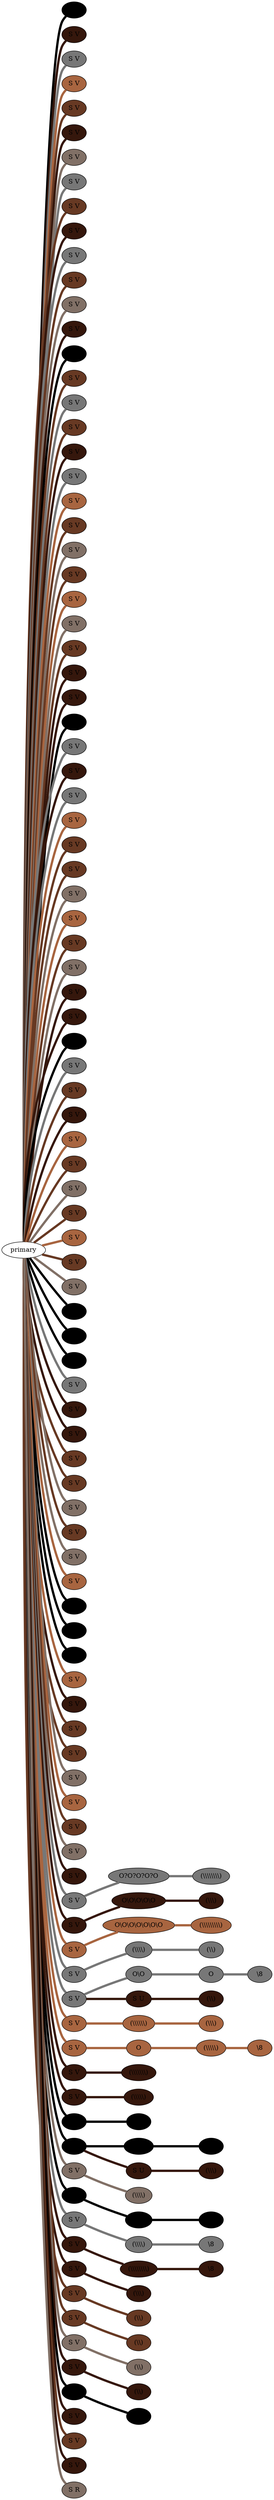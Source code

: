 graph {
 graph [rankdir=LR]
"1" [qtype="pendant_node", pendant_colors="#000000,#777777", pendant_ply="S", pendant_attach="V", pendant_length="53", label="S V", style=filled, fillcolor="#000000"]
"primary" -- "1" [qtype="pendant_link",penwidth=5,color="#000000"]
"2" [qtype="pendant_node", pendant_colors="#35170C,#777777", pendant_ply="S", pendant_attach="V", pendant_length="57", label="S V", style=filled, fillcolor="#35170C"]
"primary" -- "2" [qtype="pendant_link",penwidth=5,color="#35170C"]
"3" [qtype="pendant_node", pendant_colors="#777777", pendant_ply="S", pendant_attach="V", pendant_length="43", label="S V", style=filled, fillcolor="#777777"]
"primary" -- "3" [qtype="pendant_link",penwidth=5,color="#777777"]
"4" [qtype="pendant_node", pendant_colors="#A86540", pendant_ply="S", pendant_attach="V", pendant_length="48", label="S V", style=filled, fillcolor="#A86540"]
"primary" -- "4" [qtype="pendant_link",penwidth=5,color="#A86540"]
"5" [qtype="pendant_node", pendant_colors="#673923,#777777", pendant_ply="S", pendant_attach="V", pendant_length="47", label="S V", style=filled, fillcolor="#673923"]
"primary" -- "5" [qtype="pendant_link",penwidth=5,color="#673923"]
"6" [qtype="pendant_node", pendant_colors="#35170C", pendant_ply="S", pendant_attach="V", pendant_length="50", label="S V", style=filled, fillcolor="#35170C"]
"primary" -- "6" [qtype="pendant_link",penwidth=5,color="#35170C"]
"7" [qtype="pendant_node", pendant_colors="#817066,#777777", pendant_ply="S", pendant_attach="V", pendant_length="44", label="S V", style=filled, fillcolor="#817066"]
"primary" -- "7" [qtype="pendant_link",penwidth=5,color="#817066"]
"8" [qtype="pendant_node", pendant_colors="#777777", pendant_ply="S", pendant_attach="V", pendant_length="54", label="S V", style=filled, fillcolor="#777777"]
"primary" -- "8" [qtype="pendant_link",penwidth=5,color="#777777"]
"9" [qtype="pendant_node", pendant_colors="#673923", pendant_ply="S", pendant_attach="V", pendant_length="54", label="S V", style=filled, fillcolor="#673923"]
"primary" -- "9" [qtype="pendant_link",penwidth=5,color="#673923"]
"10" [qtype="pendant_node", pendant_colors="#35170C,#777777", pendant_ply="S", pendant_attach="V", pendant_length="55", label="S V", style=filled, fillcolor="#35170C"]
"primary" -- "10" [qtype="pendant_link",penwidth=5,color="#35170C"]
"11" [qtype="pendant_node", pendant_colors="#777777", pendant_ply="S", pendant_attach="V", pendant_length="49", label="S V", style=filled, fillcolor="#777777"]
"primary" -- "11" [qtype="pendant_link",penwidth=5,color="#777777"]
"12" [qtype="pendant_node", pendant_colors="#673923", pendant_ply="S", pendant_attach="V", pendant_length="48", label="S V", style=filled, fillcolor="#673923"]
"primary" -- "12" [qtype="pendant_link",penwidth=5,color="#673923"]
"13" [qtype="pendant_node", pendant_colors="#817066", pendant_ply="S", pendant_attach="V", pendant_length="46", label="S V", style=filled, fillcolor="#817066"]
"primary" -- "13" [qtype="pendant_link",penwidth=5,color="#817066"]
"14" [qtype="pendant_node", pendant_colors="#35170C", pendant_ply="S", pendant_attach="V", pendant_length="45", label="S V", style=filled, fillcolor="#35170C"]
"primary" -- "14" [qtype="pendant_link",penwidth=5,color="#35170C"]
"15" [qtype="pendant_node", pendant_colors="#000000,#777777", pendant_ply="S", pendant_attach="V", pendant_length="45", label="S V", style=filled, fillcolor="#000000"]
"primary" -- "15" [qtype="pendant_link",penwidth=5,color="#000000"]
"16" [qtype="pendant_node", pendant_colors="#673923,#777777", pendant_ply="S", pendant_attach="V", pendant_length="58", label="S V", style=filled, fillcolor="#673923"]
"primary" -- "16" [qtype="pendant_link",penwidth=5,color="#673923"]
"17" [qtype="pendant_node", pendant_colors="#777777", pendant_ply="S", pendant_attach="V", pendant_length="57", label="S V", style=filled, fillcolor="#777777"]
"primary" -- "17" [qtype="pendant_link",penwidth=5,color="#777777"]
"18" [qtype="pendant_node", pendant_colors="#673923,#A86540", pendant_ply="S", pendant_attach="V", pendant_length="47", label="S V", style=filled, fillcolor="#673923"]
"primary" -- "18" [qtype="pendant_link",penwidth=5,color="#673923"]
"19" [qtype="pendant_node", pendant_colors="#35170C", pendant_ply="S", pendant_attach="V", pendant_length="45", label="S V", style=filled, fillcolor="#35170C"]
"primary" -- "19" [qtype="pendant_link",penwidth=5,color="#35170C"]
"20" [qtype="pendant_node", pendant_colors="#777777", pendant_ply="S", pendant_attach="V", pendant_length="58", label="S V", style=filled, fillcolor="#777777"]
"primary" -- "20" [qtype="pendant_link",penwidth=5,color="#777777"]
"21" [qtype="pendant_node", pendant_colors="#A86540", pendant_ply="S", pendant_attach="V", pendant_length="47", label="S V", style=filled, fillcolor="#A86540"]
"primary" -- "21" [qtype="pendant_link",penwidth=5,color="#A86540"]
"22" [qtype="pendant_node", pendant_colors="#673923", pendant_ply="S", pendant_attach="V", pendant_length="56", label="S V", style=filled, fillcolor="#673923"]
"primary" -- "22" [qtype="pendant_link",penwidth=5,color="#673923"]
"23" [qtype="pendant_node", pendant_colors="#817066", pendant_ply="S", pendant_attach="V", pendant_length="38", label="S V", style=filled, fillcolor="#817066"]
"primary" -- "23" [qtype="pendant_link",penwidth=5,color="#817066"]
"24" [qtype="pendant_node", pendant_colors="#673923,#777777", pendant_ply="S", pendant_attach="V", pendant_length="47", label="S V", style=filled, fillcolor="#673923"]
"primary" -- "24" [qtype="pendant_link",penwidth=5,color="#673923"]
"25" [qtype="pendant_node", pendant_colors="#A86540", pendant_ply="S", pendant_attach="V", pendant_length="47", label="S V", style=filled, fillcolor="#A86540"]
"primary" -- "25" [qtype="pendant_link",penwidth=5,color="#A86540"]
"26" [qtype="pendant_node", pendant_colors="#817066", pendant_ply="S", pendant_attach="V", pendant_length="43", label="S V", style=filled, fillcolor="#817066"]
"primary" -- "26" [qtype="pendant_link",penwidth=5,color="#817066"]
"27" [qtype="pendant_node", pendant_colors="#673923", pendant_ply="S", pendant_attach="V", pendant_length="55", label="S V", style=filled, fillcolor="#673923"]
"primary" -- "27" [qtype="pendant_link",penwidth=5,color="#673923"]
"28" [qtype="pendant_node", pendant_colors="#35170C", pendant_ply="S", pendant_attach="V", pendant_length="42", label="S V", style=filled, fillcolor="#35170C"]
"primary" -- "28" [qtype="pendant_link",penwidth=5,color="#35170C"]
"29" [qtype="pendant_node", pendant_colors="#35170C,#777777", pendant_ply="S", pendant_attach="V", pendant_length="60", label="S V", style=filled, fillcolor="#35170C"]
"primary" -- "29" [qtype="pendant_link",penwidth=5,color="#35170C"]
"30" [qtype="pendant_node", pendant_colors="#000000,#777777", pendant_ply="S", pendant_attach="V", pendant_length="64", label="S V", style=filled, fillcolor="#000000"]
"primary" -- "30" [qtype="pendant_link",penwidth=5,color="#000000"]
"31" [qtype="pendant_node", pendant_colors="#777777", pendant_ply="S", pendant_attach="V", pendant_length="57", label="S V", style=filled, fillcolor="#777777"]
"primary" -- "31" [qtype="pendant_link",penwidth=5,color="#777777"]
"32" [qtype="pendant_node", pendant_colors="#35170C", pendant_ply="S", pendant_attach="V", pendant_length="47", label="S V", style=filled, fillcolor="#35170C"]
"primary" -- "32" [qtype="pendant_link",penwidth=5,color="#35170C"]
"33" [qtype="pendant_node", pendant_colors="#777777", pendant_ply="S", pendant_attach="V", pendant_length="56", label="S V", style=filled, fillcolor="#777777"]
"primary" -- "33" [qtype="pendant_link",penwidth=5,color="#777777"]
"34" [qtype="pendant_node", pendant_colors="#A86540", pendant_ply="S", pendant_attach="V", pendant_length="47", label="S V", style=filled, fillcolor="#A86540"]
"primary" -- "34" [qtype="pendant_link",penwidth=5,color="#A86540"]
"35" [qtype="pendant_node", pendant_colors="#673923,#A86540", pendant_ply="S", pendant_attach="V", pendant_length="47", label="S V", style=filled, fillcolor="#673923"]
"primary" -- "35" [qtype="pendant_link",penwidth=5,color="#673923"]
"36" [qtype="pendant_node", pendant_colors="#673923", pendant_ply="S", pendant_attach="V", pendant_length="59", label="S V", style=filled, fillcolor="#673923"]
"primary" -- "36" [qtype="pendant_link",penwidth=5,color="#673923"]
"37" [qtype="pendant_node", pendant_colors="#817066", pendant_ply="S", pendant_attach="V", pendant_length="44", label="S V", style=filled, fillcolor="#817066"]
"primary" -- "37" [qtype="pendant_link",penwidth=5,color="#817066"]
"38" [qtype="pendant_node", pendant_colors="#A86540", pendant_ply="S", pendant_attach="V", pendant_length="48", label="S V", style=filled, fillcolor="#A86540"]
"primary" -- "38" [qtype="pendant_link",penwidth=5,color="#A86540"]
"39" [qtype="pendant_node", pendant_colors="#673923", pendant_ply="S", pendant_attach="V", pendant_length="53", label="S V", style=filled, fillcolor="#673923"]
"primary" -- "39" [qtype="pendant_link",penwidth=5,color="#673923"]
"40" [qtype="pendant_node", pendant_colors="#817066", pendant_ply="S", pendant_attach="V", pendant_length="44", label="S V", style=filled, fillcolor="#817066"]
"primary" -- "40" [qtype="pendant_link",penwidth=5,color="#817066"]
"41" [qtype="pendant_node", pendant_colors="#35170C", pendant_ply="S", pendant_attach="V", pendant_length="70", label="S V", style=filled, fillcolor="#35170C"]
"primary" -- "41" [qtype="pendant_link",penwidth=5,color="#35170C"]
"42" [qtype="pendant_node", pendant_colors="#35170C,#777777", pendant_ply="S", pendant_attach="V", pendant_length="60", label="S V", style=filled, fillcolor="#35170C"]
"primary" -- "42" [qtype="pendant_link",penwidth=5,color="#35170C"]
"43" [qtype="pendant_node", pendant_colors="#000000,#777777", pendant_ply="S", pendant_attach="V", pendant_length="60", label="S V", style=filled, fillcolor="#000000"]
"primary" -- "43" [qtype="pendant_link",penwidth=5,color="#000000"]
"44" [qtype="pendant_node", pendant_colors="#777777", pendant_ply="S", pendant_attach="V", pendant_length="58", label="S V", style=filled, fillcolor="#777777"]
"primary" -- "44" [qtype="pendant_link",penwidth=5,color="#777777"]
"45" [qtype="pendant_node", pendant_colors="#673923,#A86540", pendant_ply="S", pendant_attach="V", pendant_length="48", label="S V", style=filled, fillcolor="#673923"]
"primary" -- "45" [qtype="pendant_link",penwidth=5,color="#673923"]
"46" [qtype="pendant_node", pendant_colors="#35170C", pendant_ply="S", pendant_attach="V", pendant_length="46", label="S V", style=filled, fillcolor="#35170C"]
"primary" -- "46" [qtype="pendant_link",penwidth=5,color="#35170C"]
"47" [qtype="pendant_node", pendant_colors="#A86540", pendant_ply="S", pendant_attach="V", pendant_length="48", label="S V", style=filled, fillcolor="#A86540"]
"primary" -- "47" [qtype="pendant_link",penwidth=5,color="#A86540"]
"48" [qtype="pendant_node", pendant_colors="#673923", pendant_ply="S", pendant_attach="V", pendant_length="55", label="S V", style=filled, fillcolor="#673923"]
"primary" -- "48" [qtype="pendant_link",penwidth=5,color="#673923"]
"49" [qtype="pendant_node", pendant_colors="#817066", pendant_ply="S", pendant_attach="V", pendant_length="45", label="S V", style=filled, fillcolor="#817066"]
"primary" -- "49" [qtype="pendant_link",penwidth=5,color="#817066"]
"50" [qtype="pendant_node", pendant_colors="#673923,#A86540", pendant_ply="S", pendant_attach="V", pendant_length="50", label="S V", style=filled, fillcolor="#673923"]
"primary" -- "50" [qtype="pendant_link",penwidth=5,color="#673923"]
"51" [qtype="pendant_node", pendant_colors="#A86540", pendant_ply="S", pendant_attach="V", pendant_length="50", label="S V", style=filled, fillcolor="#A86540"]
"primary" -- "51" [qtype="pendant_link",penwidth=5,color="#A86540"]
"52" [qtype="pendant_node", pendant_colors="#673923", pendant_ply="S", pendant_attach="V", pendant_length="52", label="S V", style=filled, fillcolor="#673923"]
"primary" -- "52" [qtype="pendant_link",penwidth=5,color="#673923"]
"53" [qtype="pendant_node", pendant_colors="#817066", pendant_ply="S", pendant_attach="V", pendant_length="47", label="S V", style=filled, fillcolor="#817066"]
"primary" -- "53" [qtype="pendant_link",penwidth=5,color="#817066"]
"54" [qtype="pendant_node", pendant_colors="#000000", pendant_ply="S", pendant_attach="V", pendant_length="48", label="S V", style=filled, fillcolor="#000000"]
"primary" -- "54" [qtype="pendant_link",penwidth=5,color="#000000"]
"55" [qtype="pendant_node", pendant_colors="#000000,#777777", pendant_ply="S", pendant_attach="V", pendant_length="61", label="S V", style=filled, fillcolor="#000000"]
"primary" -- "55" [qtype="pendant_link",penwidth=5,color="#000000"]
"56" [qtype="pendant_node", pendant_colors="#000000,#777777", pendant_ply="S", pendant_attach="V", pendant_length="60", label="S V", style=filled, fillcolor="#000000"]
"primary" -- "56" [qtype="pendant_link",penwidth=5,color="#000000"]
"57" [qtype="pendant_node", pendant_colors="#777777", pendant_ply="S", pendant_attach="V", pendant_length="57", label="S V", style=filled, fillcolor="#777777"]
"primary" -- "57" [qtype="pendant_link",penwidth=5,color="#777777"]
"58" [qtype="pendant_node", pendant_colors="#35170C,#A86540", pendant_ply="S", pendant_attach="V", pendant_length="50", label="S V", style=filled, fillcolor="#35170C"]
"primary" -- "58" [qtype="pendant_link",penwidth=5,color="#35170C"]
"59" [qtype="pendant_node", pendant_colors="#35170C", pendant_ply="S", pendant_attach="V", pendant_length="50", label="S V", style=filled, fillcolor="#35170C"]
"primary" -- "59" [qtype="pendant_link",penwidth=5,color="#35170C"]
"60" [qtype="pendant_node", pendant_colors="#673923", pendant_ply="S", pendant_attach="V", pendant_length="55", label="S V", style=filled, fillcolor="#673923"]
"primary" -- "60" [qtype="pendant_link",penwidth=5,color="#673923"]
"61" [qtype="pendant_node", pendant_colors="#673923,#A86540", pendant_ply="S", pendant_attach="V", pendant_length="49", label="S V", style=filled, fillcolor="#673923"]
"primary" -- "61" [qtype="pendant_link",penwidth=5,color="#673923"]
"62" [qtype="pendant_node", pendant_colors="#817066", pendant_ply="S", pendant_attach="V", pendant_length="39", label="S V", style=filled, fillcolor="#817066"]
"primary" -- "62" [qtype="pendant_link",penwidth=5,color="#817066"]
"63" [qtype="pendant_node", pendant_colors="#673923", pendant_ply="S", pendant_attach="V", pendant_length="56", label="S V", style=filled, fillcolor="#673923"]
"primary" -- "63" [qtype="pendant_link",penwidth=5,color="#673923"]
"64" [qtype="pendant_node", pendant_colors="#817066", pendant_ply="S", pendant_attach="V", pendant_length="47", label="S V", style=filled, fillcolor="#817066"]
"primary" -- "64" [qtype="pendant_link",penwidth=5,color="#817066"]
"65" [qtype="pendant_node", pendant_colors="#A86540", pendant_ply="S", pendant_attach="V", pendant_length="48", label="S V", style=filled, fillcolor="#A86540"]
"primary" -- "65" [qtype="pendant_link",penwidth=5,color="#A86540"]
"66" [qtype="pendant_node", pendant_colors="#000000", pendant_ply="S", pendant_attach="V", pendant_length="50", label="S V", style=filled, fillcolor="#000000"]
"primary" -- "66" [qtype="pendant_link",penwidth=5,color="#000000"]
"67" [qtype="pendant_node", pendant_colors="#000000,#777777", pendant_ply="S", pendant_attach="V", pendant_length="61", label="S V", style=filled, fillcolor="#000000"]
"primary" -- "67" [qtype="pendant_link",penwidth=5,color="#000000"]
"68" [qtype="pendant_node", pendant_colors="#000000,#777777", pendant_ply="S", pendant_attach="V", pendant_length="56", label="S V", style=filled, fillcolor="#000000"]
"primary" -- "68" [qtype="pendant_link",penwidth=5,color="#000000"]
"69" [qtype="pendant_node", pendant_colors="#A86540,#35170C", pendant_ply="S", pendant_attach="V", pendant_length="49", label="S V", style=filled, fillcolor="#A86540"]
"primary" -- "69" [qtype="pendant_link",penwidth=5,color="#A86540"]
"70" [qtype="pendant_node", pendant_colors="#35170C", pendant_ply="S", pendant_attach="V", pendant_length="42", label="S V", style=filled, fillcolor="#35170C"]
"primary" -- "70" [qtype="pendant_link",penwidth=5,color="#35170C"]
"71" [qtype="pendant_node", pendant_colors="#673923,#A86540", pendant_ply="S", pendant_attach="V", pendant_length="47", label="S V", style=filled, fillcolor="#673923"]
"primary" -- "71" [qtype="pendant_link",penwidth=5,color="#673923"]
"72" [qtype="pendant_node", pendant_colors="#673923", pendant_ply="S", pendant_attach="V", pendant_length="54", label="S V", style=filled, fillcolor="#673923"]
"primary" -- "72" [qtype="pendant_link",penwidth=5,color="#673923"]
"73" [qtype="pendant_node", pendant_colors="#817066", pendant_ply="S", pendant_attach="V", pendant_length="45", label="S V", style=filled, fillcolor="#817066"]
"primary" -- "73" [qtype="pendant_link",penwidth=5,color="#817066"]
"74" [qtype="pendant_node", pendant_colors="#A86540", pendant_ply="S", pendant_attach="V", pendant_length="46", label="S V", style=filled, fillcolor="#A86540"]
"primary" -- "74" [qtype="pendant_link",penwidth=5,color="#A86540"]
"75" [qtype="pendant_node", pendant_colors="#673923", pendant_ply="S", pendant_attach="V", pendant_length="53", label="S V", style=filled, fillcolor="#673923"]
"primary" -- "75" [qtype="pendant_link",penwidth=5,color="#673923"]
"76" [qtype="pendant_node", pendant_colors="#817066", pendant_ply="S", pendant_attach="V", pendant_length="43", label="S V", style=filled, fillcolor="#817066"]
"primary" -- "76" [qtype="pendant_link",penwidth=5,color="#817066"]
"77" [qtype="pendant_node", pendant_colors="#35170C", pendant_ply="S", pendant_attach="V", pendant_length="43", label="S V", style=filled, fillcolor="#35170C"]
"primary" -- "77" [qtype="pendant_link",penwidth=5,color="#35170C"]
"78" [qtype="pendant_node", pendant_colors="#777777", pendant_ply="S", pendant_attach="V", pendant_length="21", label="S V", style=filled, fillcolor="#777777"]
"primary" -- "78" [qtype="pendant_link",penwidth=5,color="#777777"]
"78:0" [qtype="knot_node", knot_value="5", knot_type="S", knot_position="8.0", knot_spin="ZSZZZ", label="O?O?O?O?O", style=filled, fillcolor="#777777"]
"78" -- "78:0" [qtype="knot_link",penwidth=5,color="#777777"]
"78:1" [qtype="knot_node", knot_value="8", knot_type="L", knot_position="16.5", knot_spin="Z", label="(\\\\\\\\\\\\\\\\)", style=filled, fillcolor="#777777"]
"78:0" -- "78:1" [qtype="knot_link",penwidth=5,color="#777777"]
"79" [qtype="pendant_node", pendant_colors="#35170C,#A86540", pendant_ply="S", pendant_attach="V", pendant_length="40", label="S V", style=filled, fillcolor="#35170C"]
"primary" -- "79" [qtype="pendant_link",penwidth=5,color="#35170C"]
"79:0" [qtype="knot_node", knot_value="5", knot_type="S", knot_position="8.0", knot_spin="Z", label="O\\O\\O\\O\\O", style=filled, fillcolor="#35170C"]
"79" -- "79:0" [qtype="knot_link",penwidth=5,color="#35170C"]
"79:1" [qtype="knot_node", knot_value="3", knot_type="L", knot_position="15.5", knot_spin="Z", label="(\\\\\\)", style=filled, fillcolor="#35170C"]
"79:0" -- "79:1" [qtype="knot_link",penwidth=5,color="#35170C"]
"80" [qtype="pendant_node", pendant_colors="#A86540", pendant_ply="S", pendant_attach="V", pendant_length="34", label="S V", style=filled, fillcolor="#A86540"]
"primary" -- "80" [qtype="pendant_link",penwidth=5,color="#A86540"]
"80:0" [qtype="knot_node", knot_value="7", knot_type="S", knot_position="8.5", knot_spin="Z", label="O\\O\\O\\O\\O\\O\\O", style=filled, fillcolor="#A86540"]
"80" -- "80:0" [qtype="knot_link",penwidth=5,color="#A86540"]
"80:1" [qtype="knot_node", knot_value="9", knot_type="L", knot_position="17.5", knot_spin="Z", label="(\\\\\\\\\\\\\\\\\\)", style=filled, fillcolor="#A86540"]
"80:0" -- "80:1" [qtype="knot_link",penwidth=5,color="#A86540"]
"81" [qtype="pendant_node", pendant_colors="#777777", pendant_ply="S", pendant_attach="V", pendant_length="38", label="S V", style=filled, fillcolor="#777777"]
"primary" -- "81" [qtype="pendant_link",penwidth=5,color="#777777"]
"81:0" [qtype="knot_node", knot_value="4", knot_type="L", knot_position="15.5", knot_spin="Z", label="(\\\\\\\\)", style=filled, fillcolor="#777777"]
"81" -- "81:0" [qtype="knot_link",penwidth=5,color="#777777"]
"81:1" [qtype="knot_node", knot_value="2", knot_type="L", knot_position="23.5", knot_spin="Z", label="(\\\\)", style=filled, fillcolor="#777777"]
"81:0" -- "81:1" [qtype="knot_link",penwidth=5,color="#777777"]
"82" [qtype="pendant_node", pendant_colors="#777777", pendant_ply="S", pendant_attach="V", pendant_length="40", label="S V", style=filled, fillcolor="#777777"]
"primary" -- "82" [qtype="pendant_link",penwidth=5,color="#777777"]
"82:0" [qtype="knot_node", knot_value="2", knot_type="S", knot_position="9.0", knot_spin="Z", label="O\\O", style=filled, fillcolor="#777777"]
"82" -- "82:0" [qtype="knot_link",penwidth=5,color="#777777"]
"82:1" [qtype="knot_node", knot_value="1", knot_type="S", knot_position="17.0", knot_spin="Z", label="O", style=filled, fillcolor="#777777"]
"82:0" -- "82:1" [qtype="knot_link",penwidth=5,color="#777777"]
"82:2" [qtype="knot_node", knot_value="1", knot_type="E", knot_position="28.5", knot_spin="Z", label="\\8", style=filled, fillcolor="#777777"]
"82:1" -- "82:2" [qtype="knot_link",penwidth=5,color="#777777"]
"82s1" [qtype="pendant_node", pendant_colors="#35170C", pendant_ply="S", pendant_attach="U", pendant_length="30", label="S U", style=filled, fillcolor="#35170C"]
"82" -- "82s1" [qtype="pendant_link",penwidth=5,color="#35170C"]
"82s1:0" [qtype="knot_node", knot_value="2", knot_type="L", knot_position="13.0", knot_spin="Z", label="(\\\\)", style=filled, fillcolor="#35170C"]
"82s1" -- "82s1:0" [qtype="knot_link",penwidth=5,color="#35170C"]
"83" [qtype="pendant_node", pendant_colors="#A86540", pendant_ply="S", pendant_attach="V", pendant_length="40", label="S V", style=filled, fillcolor="#A86540"]
"primary" -- "83" [qtype="pendant_link",penwidth=5,color="#A86540"]
"83:0" [qtype="knot_node", knot_value="6", knot_type="L", knot_position="15.0", knot_spin="Z", label="(\\\\\\\\\\\\)", style=filled, fillcolor="#A86540"]
"83" -- "83:0" [qtype="knot_link",penwidth=5,color="#A86540"]
"83:1" [qtype="knot_node", knot_value="3", knot_type="L", knot_position="19.0", knot_spin="Z", label="(\\\\\\)", style=filled, fillcolor="#A86540"]
"83:0" -- "83:1" [qtype="knot_link",penwidth=5,color="#A86540"]
"84" [qtype="pendant_node", pendant_colors="#A86540", pendant_ply="S", pendant_attach="V", pendant_length="41", label="S V", style=filled, fillcolor="#A86540"]
"primary" -- "84" [qtype="pendant_link",penwidth=5,color="#A86540"]
"84:0" [qtype="knot_node", knot_value="1", knot_type="S", knot_position="9.0", knot_spin="Z", label="O", style=filled, fillcolor="#A86540"]
"84" -- "84:0" [qtype="knot_link",penwidth=5,color="#A86540"]
"84:1" [qtype="knot_node", knot_value="5", knot_type="L", knot_position="15.0", knot_spin="Z", label="(\\\\\\\\\\)", style=filled, fillcolor="#A86540"]
"84:0" -- "84:1" [qtype="knot_link",penwidth=5,color="#A86540"]
"84:2" [qtype="knot_node", knot_value="1", knot_type="E", knot_position="23.0", knot_spin="Z", label="\\8", style=filled, fillcolor="#A86540"]
"84:1" -- "84:2" [qtype="knot_link",penwidth=5,color="#A86540"]
"85" [qtype="pendant_node", pendant_colors="#35170C,#777777", pendant_ply="S", pendant_attach="V", pendant_length="49", label="S V", style=filled, fillcolor="#35170C"]
"primary" -- "85" [qtype="pendant_link",penwidth=5,color="#35170C"]
"85:0" [qtype="knot_node", knot_value="7", knot_type="L", knot_position="15.5", knot_spin="Z", label="(\\\\\\\\\\\\\\)", style=filled, fillcolor="#35170C"]
"85" -- "85:0" [qtype="knot_link",penwidth=5,color="#35170C"]
"86" [qtype="pendant_node", pendant_colors="#35170C,#777777", pendant_ply="S", pendant_attach="V", pendant_length="46", label="S V", style=filled, fillcolor="#35170C"]
"primary" -- "86" [qtype="pendant_link",penwidth=5,color="#35170C"]
"86:0" [qtype="knot_node", knot_value="5", knot_type="L", knot_position="16.0", knot_spin="Z", label="(\\\\\\\\\\)", style=filled, fillcolor="#35170C"]
"86" -- "86:0" [qtype="knot_link",penwidth=5,color="#35170C"]
"87" [qtype="pendant_node", pendant_colors="#000000,#777777", pendant_ply="S", pendant_attach="V", pendant_length="57", label="S V", style=filled, fillcolor="#000000"]
"primary" -- "87" [qtype="pendant_link",penwidth=5,color="#000000"]
"87:0" [qtype="knot_node", knot_value="3", knot_type="L", knot_position="16.0", knot_spin="Z", label="(\\\\\\)", style=filled, fillcolor="#000000"]
"87" -- "87:0" [qtype="knot_link",penwidth=5,color="#000000"]
"88" [qtype="pendant_node", pendant_colors="#000000,#777777", pendant_ply="S", pendant_attach="V", pendant_length="54", label="S V", style=filled, fillcolor="#000000"]
"primary" -- "88" [qtype="pendant_link",penwidth=5,color="#000000"]
"88:0" [qtype="knot_node", knot_value="5", knot_type="L", knot_position="15.0", knot_spin="Z", label="(\\\\\\\\\\)", style=filled, fillcolor="#000000"]
"88" -- "88:0" [qtype="knot_link",penwidth=5,color="#000000"]
"88:1" [qtype="knot_node", knot_value="1", knot_type="E", knot_position="17.5", knot_spin="Z", label="\\8", style=filled, fillcolor="#000000"]
"88:0" -- "88:1" [qtype="knot_link",penwidth=5,color="#000000"]
"88s1" [qtype="pendant_node", pendant_colors="#35170C", pendant_ply="S", pendant_attach="U", pendant_length="28", label="S U", style=filled, fillcolor="#35170C"]
"88" -- "88s1" [qtype="pendant_link",penwidth=5,color="#35170C"]
"88s1:0" [qtype="knot_node", knot_value="3", knot_type="L", knot_position="6.5", knot_spin="Z", label="(\\\\\\)", style=filled, fillcolor="#35170C"]
"88s1" -- "88s1:0" [qtype="knot_link",penwidth=5,color="#35170C"]
"89" [qtype="pendant_node", pendant_colors="#817066", pendant_ply="S", pendant_attach="V", pendant_length="40", label="S V", style=filled, fillcolor="#817066"]
"primary" -- "89" [qtype="pendant_link",penwidth=5,color="#817066"]
"89:0" [qtype="knot_node", knot_value="4", knot_type="L", knot_position="16.0", knot_spin="Z", label="(\\\\\\\\)", style=filled, fillcolor="#817066"]
"89" -- "89:0" [qtype="knot_link",penwidth=5,color="#817066"]
"90" [qtype="pendant_node", pendant_colors="#000000", pendant_ply="S", pendant_attach="V", pendant_length="43", label="S V", style=filled, fillcolor="#000000"]
"primary" -- "90" [qtype="pendant_link",penwidth=5,color="#000000"]
"90:0" [qtype="knot_node", knot_value="4", knot_type="L", knot_position="17.0", knot_spin="Z", label="(\\\\\\\\)", style=filled, fillcolor="#000000"]
"90" -- "90:0" [qtype="knot_link",penwidth=5,color="#000000"]
"90:1" [qtype="knot_node", knot_value="1", knot_type="E", knot_position="23.5", knot_spin="Z", label="\\8", style=filled, fillcolor="#000000"]
"90:0" -- "90:1" [qtype="knot_link",penwidth=5,color="#000000"]
"91" [qtype="pendant_node", pendant_colors="#777777", pendant_ply="S", pendant_attach="V", pendant_length="53", label="S V", style=filled, fillcolor="#777777"]
"primary" -- "91" [qtype="pendant_link",penwidth=5,color="#777777"]
"91:0" [qtype="knot_node", knot_value="4", knot_type="L", knot_position="15.5", knot_spin="Z", label="(\\\\\\\\)", style=filled, fillcolor="#777777"]
"91" -- "91:0" [qtype="knot_link",penwidth=5,color="#777777"]
"91:1" [qtype="knot_node", knot_value="1", knot_type="E", knot_position="22.5", knot_spin="Z", label="\\8", style=filled, fillcolor="#777777"]
"91:0" -- "91:1" [qtype="knot_link",penwidth=5,color="#777777"]
"92" [qtype="pendant_node", pendant_colors="#35170C", pendant_ply="S", pendant_attach="V", pendant_length="41", label="S V", style=filled, fillcolor="#35170C"]
"primary" -- "92" [qtype="pendant_link",penwidth=5,color="#35170C"]
"92:0" [qtype="knot_node", knot_value="8", knot_type="L", knot_position="15.0", knot_spin="Z", label="(\\\\\\\\\\\\\\\\)", style=filled, fillcolor="#35170C"]
"92" -- "92:0" [qtype="knot_link",penwidth=5,color="#35170C"]
"92:1" [qtype="knot_node", knot_value="1", knot_type="E", knot_position="22.0", knot_spin="Z", label="\\8", style=filled, fillcolor="#35170C"]
"92:0" -- "92:1" [qtype="knot_link",penwidth=5,color="#35170C"]
"93" [qtype="pendant_node", pendant_colors="#35170C,#A86540", pendant_ply="S", pendant_attach="V", pendant_length="40", label="S V", style=filled, fillcolor="#35170C"]
"primary" -- "93" [qtype="pendant_link",penwidth=5,color="#35170C"]
"93:0" [qtype="knot_node", knot_value="3", knot_type="L", knot_position="15.0", knot_spin="Z", label="(\\\\\\)", style=filled, fillcolor="#35170C"]
"93" -- "93:0" [qtype="knot_link",penwidth=5,color="#35170C"]
"94" [qtype="pendant_node", pendant_colors="#673923,#A86540", pendant_ply="S", pendant_attach="V", pendant_length="46", label="S V", style=filled, fillcolor="#673923"]
"primary" -- "94" [qtype="pendant_link",penwidth=5,color="#673923"]
"94:0" [qtype="knot_node", knot_value="2", knot_type="L", knot_position="15.5", knot_spin="Z", label="(\\\\)", style=filled, fillcolor="#673923"]
"94" -- "94:0" [qtype="knot_link",penwidth=5,color="#673923"]
"95" [qtype="pendant_node", pendant_colors="#673923", pendant_ply="S", pendant_attach="V", pendant_length="42", label="S V", style=filled, fillcolor="#673923"]
"primary" -- "95" [qtype="pendant_link",penwidth=5,color="#673923"]
"95:0" [qtype="knot_node", knot_value="2", knot_type="L", knot_position="15.0", knot_spin="Z", label="(\\\\)", style=filled, fillcolor="#673923"]
"95" -- "95:0" [qtype="knot_link",penwidth=5,color="#673923"]
"96" [qtype="pendant_node", pendant_colors="#817066,#777777", pendant_ply="S", pendant_attach="V", pendant_length="36", label="S V", style=filled, fillcolor="#817066"]
"primary" -- "96" [qtype="pendant_link",penwidth=5,color="#817066"]
"96:0" [qtype="knot_node", knot_value="2", knot_type="L", knot_position="15.0", knot_spin="Z", label="(\\\\)", style=filled, fillcolor="#817066"]
"96" -- "96:0" [qtype="knot_link",penwidth=5,color="#817066"]
"97" [qtype="pendant_node", pendant_colors="#35170C,#673923", pendant_ply="S", pendant_attach="V", pendant_length="37", label="S V", style=filled, fillcolor="#35170C"]
"primary" -- "97" [qtype="pendant_link",penwidth=5,color="#35170C"]
"97:0" [qtype="knot_node", knot_value="2", knot_type="L", knot_position="15.0", knot_spin="Z", label="(\\\\)", style=filled, fillcolor="#35170C"]
"97" -- "97:0" [qtype="knot_link",penwidth=5,color="#35170C"]
"98" [qtype="pendant_node", pendant_colors="#000000,#777777", pendant_ply="S", pendant_attach="V", pendant_length="46", label="S V", style=filled, fillcolor="#000000"]
"primary" -- "98" [qtype="pendant_link",penwidth=5,color="#000000"]
"98:0" [qtype="knot_node", knot_value="2", knot_type="L", knot_position="14.5", knot_spin="Z", label="(\\\\)", style=filled, fillcolor="#000000"]
"98" -- "98:0" [qtype="knot_link",penwidth=5,color="#000000"]
"99" [qtype="pendant_node", pendant_colors="#35170C,#777777", pendant_ply="S", pendant_attach="V", pendant_length="4", label="S V", style=filled, fillcolor="#35170C"]
"primary" -- "99" [qtype="pendant_link",penwidth=5,color="#35170C"]
"100" [qtype="pendant_node", pendant_colors="#673923", pendant_ply="S", pendant_attach="V", pendant_length="4", label="S V", style=filled, fillcolor="#673923"]
"primary" -- "100" [qtype="pendant_link",penwidth=5,color="#673923"]
"101" [qtype="pendant_node", pendant_colors="#35170C", pendant_ply="S", pendant_attach="V", pendant_length="4", label="S V", style=filled, fillcolor="#35170C"]
"primary" -- "101" [qtype="pendant_link",penwidth=5,color="#35170C"]
"102" [qtype="pendant_node", pendant_colors="#817066", pendant_ply="S", pendant_attach="R", pendant_length="52", label="S R", style=filled, fillcolor="#817066"]
"primary" -- "102" [qtype="pendant_link",penwidth=5,color="#817066"]
}
